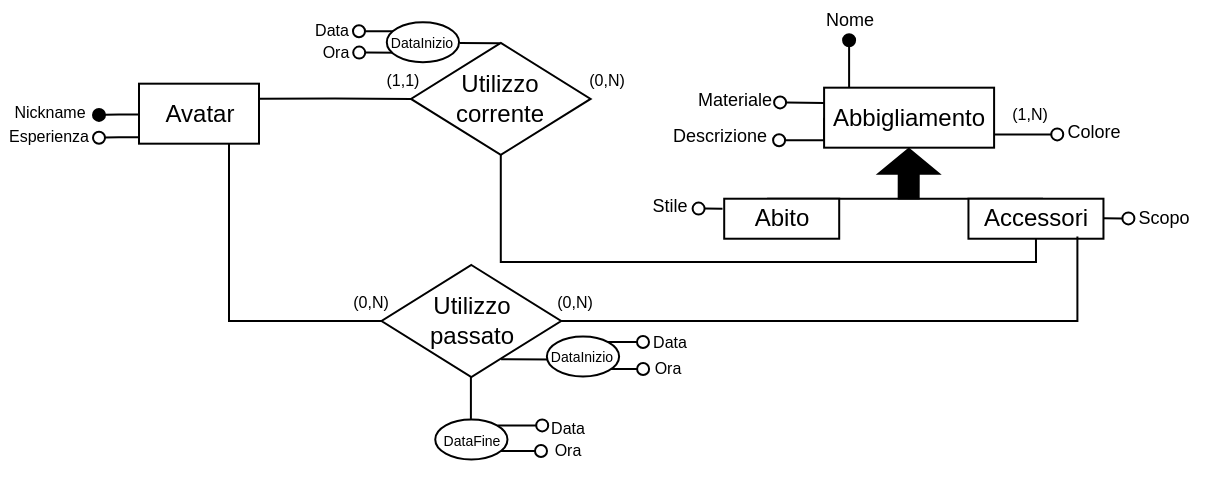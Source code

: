 <mxfile version="24.2.5" type="device">
  <diagram name="Pagina-1" id="oELHFDoz3eaRIfAOqtrW">
    <mxGraphModel dx="-103" dy="428" grid="1" gridSize="10" guides="1" tooltips="1" connect="1" arrows="1" fold="1" page="1" pageScale="1" pageWidth="827" pageHeight="1169" math="0" shadow="0">
      <root>
        <mxCell id="0" />
        <mxCell id="1" parent="0" />
        <mxCell id="pAa84dE6aRcJ8wuaaffE-1" style="edgeStyle=orthogonalEdgeStyle;rounded=0;orthogonalLoop=1;jettySize=auto;html=1;exitX=0;exitY=0.5;exitDx=0;exitDy=0;endArrow=oval;endFill=0;" parent="1" source="pAa84dE6aRcJ8wuaaffE-2" edge="1">
          <mxGeometry relative="1" as="geometry">
            <mxPoint x="1419.55" y="689.09" as="targetPoint" />
            <Array as="points">
              <mxPoint x="1442.55" y="689.09" />
            </Array>
          </mxGeometry>
        </mxCell>
        <mxCell id="pAa84dE6aRcJ8wuaaffE-2" value="Abbigliamento" style="whiteSpace=wrap;html=1;align=center;" parent="1" vertex="1">
          <mxGeometry x="1442.05" y="662.84" width="85" height="30" as="geometry" />
        </mxCell>
        <mxCell id="pAa84dE6aRcJ8wuaaffE-3" value="&lt;font style=&quot;font-size: 8px;&quot;&gt;Esperienza&lt;/font&gt;" style="text;html=1;align=center;verticalAlign=middle;whiteSpace=wrap;rounded=1;strokeColor=none;" parent="1" vertex="1">
          <mxGeometry x="1030" y="674.52" width="49" height="23" as="geometry" />
        </mxCell>
        <mxCell id="pAa84dE6aRcJ8wuaaffE-4" value="&lt;font style=&quot;font-size: 9px;&quot;&gt;Materiale&lt;/font&gt;" style="text;html=1;align=center;verticalAlign=middle;whiteSpace=wrap;rounded=0;" parent="1" vertex="1">
          <mxGeometry x="1379.55" y="660.84" width="35" height="15" as="geometry" />
        </mxCell>
        <mxCell id="pAa84dE6aRcJ8wuaaffE-6" value="&lt;font style=&quot;font-size: 8px;&quot;&gt;(1,N)&lt;/font&gt;" style="text;html=1;align=center;verticalAlign=middle;whiteSpace=wrap;rounded=1;strokeColor=none;glass=0;" parent="1" vertex="1">
          <mxGeometry x="1519.55" y="667.84" width="50" height="15" as="geometry" />
        </mxCell>
        <mxCell id="pAa84dE6aRcJ8wuaaffE-8" style="edgeStyle=orthogonalEdgeStyle;rounded=0;orthogonalLoop=1;jettySize=auto;html=1;exitX=0;exitY=0.25;exitDx=0;exitDy=0;endArrow=oval;endFill=1;" parent="1" edge="1">
          <mxGeometry relative="1" as="geometry">
            <mxPoint x="1079.5" y="676.46" as="targetPoint" />
            <mxPoint x="1099.5" y="676.23" as="sourcePoint" />
            <Array as="points">
              <mxPoint x="1089.5" y="676.46" />
            </Array>
          </mxGeometry>
        </mxCell>
        <mxCell id="pAa84dE6aRcJ8wuaaffE-9" value="&lt;font style=&quot;font-size: 8px;&quot;&gt;Nickname&lt;/font&gt;" style="text;html=1;align=center;verticalAlign=middle;whiteSpace=wrap;rounded=1;strokeColor=none;" parent="1" vertex="1">
          <mxGeometry x="1039.5" y="662.46" width="30" height="23.5" as="geometry" />
        </mxCell>
        <mxCell id="pAa84dE6aRcJ8wuaaffE-10" value="&lt;font style=&quot;font-size: 9px;&quot;&gt;Descrizione&lt;/font&gt;" style="text;html=1;align=center;verticalAlign=middle;whiteSpace=wrap;rounded=0;" parent="1" vertex="1">
          <mxGeometry x="1369.55" y="677.84" width="40" height="17" as="geometry" />
        </mxCell>
        <mxCell id="pAa84dE6aRcJ8wuaaffE-11" value="&lt;font style=&quot;font-size: 9px;&quot;&gt;Colore&lt;/font&gt;" style="text;html=1;align=center;verticalAlign=middle;whiteSpace=wrap;rounded=0;" parent="1" vertex="1">
          <mxGeometry x="1557.05" y="675.84" width="40" height="17" as="geometry" />
        </mxCell>
        <mxCell id="pAa84dE6aRcJ8wuaaffE-12" style="edgeStyle=orthogonalEdgeStyle;rounded=0;orthogonalLoop=1;jettySize=auto;html=1;exitX=1.011;exitY=0.878;exitDx=0;exitDy=0;endArrow=oval;endFill=0;exitPerimeter=0;" parent="1" edge="1">
          <mxGeometry relative="1" as="geometry">
            <mxPoint x="1527.055" y="686.29" as="sourcePoint" />
            <mxPoint x="1558.62" y="686.2" as="targetPoint" />
            <Array as="points">
              <mxPoint x="1538.62" y="686.2" />
              <mxPoint x="1538.62" y="686.2" />
            </Array>
          </mxGeometry>
        </mxCell>
        <mxCell id="pAa84dE6aRcJ8wuaaffE-13" value="&lt;font style=&quot;font-size: 9px;&quot;&gt;Nome&lt;/font&gt;" style="text;html=1;align=center;verticalAlign=middle;whiteSpace=wrap;rounded=0;" parent="1" vertex="1">
          <mxGeometry x="1434.55" y="619.09" width="40" height="17" as="geometry" />
        </mxCell>
        <mxCell id="pAa84dE6aRcJ8wuaaffE-14" style="edgeStyle=orthogonalEdgeStyle;rounded=0;orthogonalLoop=1;jettySize=auto;html=1;endArrow=oval;endFill=0;" parent="1" edge="1">
          <mxGeometry relative="1" as="geometry">
            <mxPoint x="1442.05" y="670.46" as="sourcePoint" />
            <mxPoint x="1420.05" y="670.21" as="targetPoint" />
            <Array as="points">
              <mxPoint x="1442.05" y="670.46" />
              <mxPoint x="1443.05" y="670.46" />
            </Array>
          </mxGeometry>
        </mxCell>
        <mxCell id="pAa84dE6aRcJ8wuaaffE-15" style="edgeStyle=orthogonalEdgeStyle;rounded=0;orthogonalLoop=1;jettySize=auto;html=1;endArrow=oval;endFill=1;" parent="1" edge="1">
          <mxGeometry relative="1" as="geometry">
            <mxPoint x="1454.55" y="662.84" as="sourcePoint" />
            <mxPoint x="1454.55" y="639.09" as="targetPoint" />
            <Array as="points">
              <mxPoint x="1454.55" y="662.84" />
            </Array>
          </mxGeometry>
        </mxCell>
        <mxCell id="pAa84dE6aRcJ8wuaaffE-18" value="" style="shape=flexArrow;endArrow=classic;html=1;rounded=0;fillColor=#000000;endWidth=19.231;endSize=3.849;exitX=0.513;exitY=0.543;exitDx=0;exitDy=0;exitPerimeter=0;" parent="1" source="pAa84dE6aRcJ8wuaaffE-20" edge="1">
          <mxGeometry width="50" height="50" relative="1" as="geometry">
            <mxPoint x="1484.55" y="719.09" as="sourcePoint" />
            <mxPoint x="1484.39" y="692.84" as="targetPoint" />
          </mxGeometry>
        </mxCell>
        <mxCell id="pAa84dE6aRcJ8wuaaffE-19" value="&lt;font style=&quot;font-size: 9px;&quot;&gt;Stile&lt;/font&gt;" style="text;html=1;align=center;verticalAlign=middle;whiteSpace=wrap;rounded=0;" parent="1" vertex="1">
          <mxGeometry x="1344.93" y="713.34" width="40" height="15" as="geometry" />
        </mxCell>
        <mxCell id="pAa84dE6aRcJ8wuaaffE-20" value="" style="line;strokeWidth=1;rotatable=0;dashed=0;labelPosition=right;align=left;verticalAlign=middle;spacingTop=0;spacingLeft=6;points=[];portConstraint=eastwest;" parent="1" vertex="1">
          <mxGeometry x="1413.55" y="713.34" width="138" height="10" as="geometry" />
        </mxCell>
        <mxCell id="pAa84dE6aRcJ8wuaaffE-30" style="edgeStyle=orthogonalEdgeStyle;rounded=0;orthogonalLoop=1;jettySize=auto;html=1;exitX=0.5;exitY=1;exitDx=0;exitDy=0;" parent="1" edge="1">
          <mxGeometry relative="1" as="geometry">
            <mxPoint x="1269.12" y="668.93" as="sourcePoint" />
            <mxPoint x="1269.12" y="668.93" as="targetPoint" />
          </mxGeometry>
        </mxCell>
        <mxCell id="pAa84dE6aRcJ8wuaaffE-31" value="&lt;font style=&quot;font-size: 8px;&quot;&gt;(1,1)&lt;/font&gt;" style="text;html=1;align=center;verticalAlign=middle;whiteSpace=wrap;rounded=1;strokeColor=none;glass=0;" parent="1" vertex="1">
          <mxGeometry x="1219.93" y="653.62" width="22.5" height="8.79" as="geometry" />
        </mxCell>
        <mxCell id="pAa84dE6aRcJ8wuaaffE-32" style="edgeStyle=orthogonalEdgeStyle;rounded=0;orthogonalLoop=1;jettySize=auto;html=1;exitX=0.5;exitY=1;exitDx=0;exitDy=0;" parent="1" edge="1">
          <mxGeometry relative="1" as="geometry">
            <mxPoint x="1195.58" y="663.66" as="sourcePoint" />
            <mxPoint x="1195.58" y="663.66" as="targetPoint" />
          </mxGeometry>
        </mxCell>
        <mxCell id="pAa84dE6aRcJ8wuaaffE-33" style="edgeStyle=orthogonalEdgeStyle;rounded=0;orthogonalLoop=1;jettySize=auto;html=1;exitX=0.5;exitY=1;exitDx=0;exitDy=0;" parent="1" edge="1">
          <mxGeometry relative="1" as="geometry">
            <mxPoint x="1321.51" y="637.8" as="sourcePoint" />
            <mxPoint x="1321.51" y="637.8" as="targetPoint" />
          </mxGeometry>
        </mxCell>
        <mxCell id="pAa84dE6aRcJ8wuaaffE-34" value="&lt;font style=&quot;font-size: 8px;&quot;&gt;(0,N)&lt;/font&gt;" style="text;html=1;align=center;verticalAlign=middle;whiteSpace=wrap;rounded=1;strokeColor=none;glass=0;" parent="1" vertex="1">
          <mxGeometry x="1322.43" y="653.62" width="22.5" height="8.79" as="geometry" />
        </mxCell>
        <mxCell id="pAa84dE6aRcJ8wuaaffE-38" style="edgeStyle=orthogonalEdgeStyle;rounded=0;orthogonalLoop=1;jettySize=auto;html=1;exitX=0;exitY=0.25;exitDx=0;exitDy=0;endArrow=oval;endFill=0;" parent="1" edge="1">
          <mxGeometry relative="1" as="geometry">
            <mxPoint x="1079.5" y="687.88" as="targetPoint" />
            <mxPoint x="1099.5" y="687.65" as="sourcePoint" />
            <Array as="points">
              <mxPoint x="1089.5" y="687.88" />
            </Array>
          </mxGeometry>
        </mxCell>
        <mxCell id="pAa84dE6aRcJ8wuaaffE-40" value="&lt;font style=&quot;font-size: 9px;&quot;&gt;Scopo&lt;/font&gt;" style="text;html=1;align=center;verticalAlign=middle;whiteSpace=wrap;rounded=0;" parent="1" vertex="1">
          <mxGeometry x="1591.73" y="718.06" width="40" height="17" as="geometry" />
        </mxCell>
        <mxCell id="pAa84dE6aRcJ8wuaaffE-41" style="edgeStyle=orthogonalEdgeStyle;rounded=0;orthogonalLoop=1;jettySize=auto;html=1;exitX=1.001;exitY=0.609;exitDx=0;exitDy=0;endArrow=oval;endFill=0;exitPerimeter=0;" parent="1" edge="1">
          <mxGeometry relative="1" as="geometry">
            <mxPoint x="1581.727" y="728.16" as="sourcePoint" />
            <mxPoint x="1594.16" y="727.91" as="targetPoint" />
          </mxGeometry>
        </mxCell>
        <mxCell id="pAa84dE6aRcJ8wuaaffE-42" style="edgeStyle=orthogonalEdgeStyle;rounded=0;orthogonalLoop=1;jettySize=auto;html=1;exitX=1.001;exitY=0.609;exitDx=0;exitDy=0;endArrow=oval;endFill=0;exitPerimeter=0;" parent="1" edge="1">
          <mxGeometry relative="1" as="geometry">
            <mxPoint x="1391.25" y="723.34" as="sourcePoint" />
            <mxPoint x="1379.25" y="723.35" as="targetPoint" />
          </mxGeometry>
        </mxCell>
        <mxCell id="GksiAxxbUaqmyW1joiUC-2" style="edgeStyle=orthogonalEdgeStyle;rounded=0;orthogonalLoop=1;jettySize=auto;html=1;exitX=0.5;exitY=1;exitDx=0;exitDy=0;entryX=0.5;entryY=1;entryDx=0;entryDy=0;endArrow=none;endFill=0;" edge="1" parent="1" source="pAa84dE6aRcJ8wuaaffE-66" target="pAa84dE6aRcJ8wuaaffE-82">
          <mxGeometry relative="1" as="geometry">
            <Array as="points">
              <mxPoint x="1280" y="750" />
              <mxPoint x="1548" y="750" />
            </Array>
          </mxGeometry>
        </mxCell>
        <mxCell id="pAa84dE6aRcJ8wuaaffE-66" value="Utilizzo&lt;div&gt;corrente&lt;/div&gt;" style="shape=rhombus;perimeter=rhombusPerimeter;whiteSpace=wrap;html=1;align=center;" parent="1" vertex="1">
          <mxGeometry x="1235.49" y="640.46" width="89.81" height="56" as="geometry" />
        </mxCell>
        <mxCell id="pAa84dE6aRcJ8wuaaffE-82" value="Accessori" style="whiteSpace=wrap;html=1;align=center;" parent="1" vertex="1">
          <mxGeometry x="1514.23" y="718.36" width="67.5" height="20" as="geometry" />
        </mxCell>
        <mxCell id="pAa84dE6aRcJ8wuaaffE-134" style="edgeStyle=orthogonalEdgeStyle;rounded=0;orthogonalLoop=1;jettySize=auto;html=1;exitX=1;exitY=0.25;exitDx=0;exitDy=0;entryX=0;entryY=0.5;entryDx=0;entryDy=0;endArrow=none;endFill=0;" parent="1" source="pAa84dE6aRcJ8wuaaffE-84" target="pAa84dE6aRcJ8wuaaffE-66" edge="1">
          <mxGeometry relative="1" as="geometry" />
        </mxCell>
        <mxCell id="GksiAxxbUaqmyW1joiUC-1" style="edgeStyle=orthogonalEdgeStyle;rounded=0;orthogonalLoop=1;jettySize=auto;html=1;exitX=0.75;exitY=1;exitDx=0;exitDy=0;entryX=0;entryY=0.5;entryDx=0;entryDy=0;endArrow=none;endFill=0;" edge="1" parent="1" source="pAa84dE6aRcJ8wuaaffE-84" target="pAa84dE6aRcJ8wuaaffE-123">
          <mxGeometry relative="1" as="geometry" />
        </mxCell>
        <mxCell id="pAa84dE6aRcJ8wuaaffE-84" value="Avatar" style="whiteSpace=wrap;html=1;align=center;" parent="1" vertex="1">
          <mxGeometry x="1099.5" y="660.84" width="60" height="30" as="geometry" />
        </mxCell>
        <mxCell id="pAa84dE6aRcJ8wuaaffE-86" value="&lt;font style=&quot;font-size: 8px;&quot;&gt;(0,N)&lt;/font&gt;" style="text;html=1;align=center;verticalAlign=middle;whiteSpace=wrap;rounded=1;strokeColor=none;glass=0;" parent="1" vertex="1">
          <mxGeometry x="1203.8" y="764.87" width="22.5" height="8.79" as="geometry" />
        </mxCell>
        <mxCell id="pAa84dE6aRcJ8wuaaffE-87" value="&lt;font style=&quot;font-size: 8px;&quot;&gt;(0,N)&lt;/font&gt;" style="text;html=1;align=center;verticalAlign=middle;whiteSpace=wrap;rounded=1;strokeColor=none;glass=0;" parent="1" vertex="1">
          <mxGeometry x="1306.3" y="764.87" width="22.5" height="8.79" as="geometry" />
        </mxCell>
        <mxCell id="pAa84dE6aRcJ8wuaaffE-88" value="Abito" style="whiteSpace=wrap;html=1;align=center;" parent="1" vertex="1">
          <mxGeometry x="1392.1" y="718.36" width="57.5" height="20" as="geometry" />
        </mxCell>
        <mxCell id="pAa84dE6aRcJ8wuaaffE-95" value="&lt;font style=&quot;font-size: 8px;&quot;&gt;Ora&lt;/font&gt;" style="text;html=1;align=center;verticalAlign=middle;whiteSpace=wrap;rounded=1;strokeColor=none;glass=0;" parent="1" vertex="1">
          <mxGeometry x="1182.99" y="638.64" width="30" height="11.5" as="geometry" />
        </mxCell>
        <mxCell id="pAa84dE6aRcJ8wuaaffE-96" style="edgeStyle=orthogonalEdgeStyle;rounded=0;orthogonalLoop=1;jettySize=auto;html=1;exitX=1;exitY=1;exitDx=0;exitDy=0;endArrow=oval;endFill=0;" parent="1" edge="1">
          <mxGeometry relative="1" as="geometry">
            <mxPoint x="1230.66" y="634.64" as="sourcePoint" />
            <mxPoint x="1209.486" y="634.783" as="targetPoint" />
          </mxGeometry>
        </mxCell>
        <mxCell id="pAa84dE6aRcJ8wuaaffE-97" value="&lt;font style=&quot;font-size: 8px;&quot;&gt;Data&lt;/font&gt;" style="text;html=1;align=center;verticalAlign=middle;whiteSpace=wrap;rounded=1;strokeColor=none;glass=0;" parent="1" vertex="1">
          <mxGeometry x="1180.58" y="630.14" width="30" height="6.5" as="geometry" />
        </mxCell>
        <mxCell id="pAa84dE6aRcJ8wuaaffE-98" style="edgeStyle=orthogonalEdgeStyle;rounded=0;orthogonalLoop=1;jettySize=auto;html=1;exitX=1;exitY=0;exitDx=0;exitDy=0;entryX=0.086;entryY=0.404;entryDx=0;entryDy=0;entryPerimeter=0;endArrow=oval;endFill=0;" parent="1" edge="1">
          <mxGeometry relative="1" as="geometry">
            <mxPoint x="1231.32" y="645.346" as="sourcePoint" />
            <mxPoint x="1209.625" y="646.049" as="targetPoint" />
          </mxGeometry>
        </mxCell>
        <mxCell id="pAa84dE6aRcJ8wuaaffE-99" value="&lt;p style=&quot;line-height: 110%;&quot;&gt;&lt;font style=&quot;font-size: 7px;&quot;&gt;DataInizio&lt;/font&gt;&lt;/p&gt;" style="ellipse;whiteSpace=wrap;html=1;" parent="1" vertex="1">
          <mxGeometry x="1223.4" y="630.14" width="36.12" height="20" as="geometry" />
        </mxCell>
        <mxCell id="pAa84dE6aRcJ8wuaaffE-100" value="&lt;font style=&quot;font-size: 8px;&quot;&gt;Ora&lt;/font&gt;" style="text;html=1;align=center;verticalAlign=middle;whiteSpace=wrap;rounded=1;strokeColor=none;glass=0;" parent="1" vertex="1">
          <mxGeometry x="1348.55" y="795.99" width="30" height="11.5" as="geometry" />
        </mxCell>
        <mxCell id="pAa84dE6aRcJ8wuaaffE-101" style="edgeStyle=orthogonalEdgeStyle;rounded=0;orthogonalLoop=1;jettySize=auto;html=1;exitX=1;exitY=1;exitDx=0;exitDy=0;endArrow=oval;endFill=0;" parent="1" edge="1">
          <mxGeometry relative="1" as="geometry">
            <mxPoint x="1330.116" y="803.49" as="sourcePoint" />
            <mxPoint x="1351.55" y="803.49" as="targetPoint" />
          </mxGeometry>
        </mxCell>
        <mxCell id="pAa84dE6aRcJ8wuaaffE-102" value="&lt;font style=&quot;font-size: 8px;&quot;&gt;Data&lt;/font&gt;" style="text;html=1;align=center;verticalAlign=middle;whiteSpace=wrap;rounded=1;strokeColor=none;glass=0;" parent="1" vertex="1">
          <mxGeometry x="1349.55" y="785.49" width="30" height="6.5" as="geometry" />
        </mxCell>
        <mxCell id="pAa84dE6aRcJ8wuaaffE-103" value="&lt;font style=&quot;font-size: 8px;&quot;&gt;Ora&lt;/font&gt;" style="text;html=1;align=center;verticalAlign=middle;whiteSpace=wrap;rounded=1;strokeColor=none;glass=0;" parent="1" vertex="1">
          <mxGeometry x="1298.5" y="837.38" width="30" height="11.5" as="geometry" />
        </mxCell>
        <mxCell id="pAa84dE6aRcJ8wuaaffE-104" style="edgeStyle=orthogonalEdgeStyle;rounded=0;orthogonalLoop=1;jettySize=auto;html=1;exitX=1;exitY=1;exitDx=0;exitDy=0;endArrow=oval;endFill=0;" parent="1" edge="1">
          <mxGeometry relative="1" as="geometry">
            <mxPoint x="1279.326" y="844.453" as="sourcePoint" />
            <mxPoint x="1300.5" y="844.31" as="targetPoint" />
          </mxGeometry>
        </mxCell>
        <mxCell id="pAa84dE6aRcJ8wuaaffE-105" value="&lt;font style=&quot;font-size: 8px;&quot;&gt;Data&lt;/font&gt;" style="text;html=1;align=center;verticalAlign=middle;whiteSpace=wrap;rounded=1;strokeColor=none;glass=0;" parent="1" vertex="1">
          <mxGeometry x="1298.5" y="828.51" width="30" height="6.5" as="geometry" />
        </mxCell>
        <mxCell id="pAa84dE6aRcJ8wuaaffE-106" style="edgeStyle=orthogonalEdgeStyle;rounded=0;orthogonalLoop=1;jettySize=auto;html=1;exitX=1;exitY=0;exitDx=0;exitDy=0;entryX=0.086;entryY=0.404;entryDx=0;entryDy=0;entryPerimeter=0;endArrow=oval;endFill=0;" parent="1" target="pAa84dE6aRcJ8wuaaffE-105" edge="1">
          <mxGeometry relative="1" as="geometry">
            <mxPoint x="1278.8" y="831.7" as="sourcePoint" />
          </mxGeometry>
        </mxCell>
        <mxCell id="pAa84dE6aRcJ8wuaaffE-107" value="&lt;p style=&quot;line-height: 110%;&quot;&gt;&lt;font style=&quot;font-size: 7px;&quot;&gt;DataFine&lt;/font&gt;&lt;/p&gt;" style="ellipse;whiteSpace=wrap;html=1;" parent="1" vertex="1">
          <mxGeometry x="1247.62" y="828.7" width="36.12" height="20" as="geometry" />
        </mxCell>
        <mxCell id="pAa84dE6aRcJ8wuaaffE-122" value="" style="endArrow=none;html=1;rounded=0;entryX=0.551;entryY=1.003;entryDx=0;entryDy=0;entryPerimeter=0;" parent="1" edge="1">
          <mxGeometry width="50" height="50" relative="1" as="geometry">
            <mxPoint x="1265.45" y="828.47" as="sourcePoint" />
            <mxPoint x="1265.45" y="805.41" as="targetPoint" />
          </mxGeometry>
        </mxCell>
        <mxCell id="pAa84dE6aRcJ8wuaaffE-123" value="Utilizzo&lt;div&gt;passato&lt;/div&gt;" style="shape=rhombus;perimeter=rhombusPerimeter;whiteSpace=wrap;html=1;align=center;" parent="1" vertex="1">
          <mxGeometry x="1220.77" y="751.49" width="89.81" height="56" as="geometry" />
        </mxCell>
        <mxCell id="pAa84dE6aRcJ8wuaaffE-124" value="" style="endArrow=none;html=1;rounded=0;entryX=0;entryY=0.5;entryDx=0;entryDy=0;" parent="1" edge="1">
          <mxGeometry width="50" height="50" relative="1" as="geometry">
            <mxPoint x="1259.93" y="640.46" as="sourcePoint" />
            <mxPoint x="1279.93" y="640.6" as="targetPoint" />
          </mxGeometry>
        </mxCell>
        <mxCell id="pAa84dE6aRcJ8wuaaffE-126" value="" style="endArrow=none;html=1;rounded=0;entryX=0;entryY=0.5;entryDx=0;entryDy=0;" parent="1" edge="1">
          <mxGeometry width="50" height="50" relative="1" as="geometry">
            <mxPoint x="1280.55" y="798.62" as="sourcePoint" />
            <mxPoint x="1305.88" y="798.76" as="targetPoint" />
          </mxGeometry>
        </mxCell>
        <mxCell id="pAa84dE6aRcJ8wuaaffE-127" style="edgeStyle=orthogonalEdgeStyle;rounded=0;orthogonalLoop=1;jettySize=auto;html=1;exitX=1;exitY=0;exitDx=0;exitDy=0;entryX=0.086;entryY=0.404;entryDx=0;entryDy=0;entryPerimeter=0;endArrow=oval;endFill=0;" parent="1" edge="1">
          <mxGeometry relative="1" as="geometry">
            <mxPoint x="1330.116" y="790.007" as="sourcePoint" />
            <mxPoint x="1351.47" y="789.336" as="targetPoint" />
          </mxGeometry>
        </mxCell>
        <mxCell id="pAa84dE6aRcJ8wuaaffE-128" value="&lt;p style=&quot;line-height: 110%;&quot;&gt;&lt;font style=&quot;font-size: 7px;&quot;&gt;DataInizio&lt;/font&gt;&lt;/p&gt;" style="ellipse;whiteSpace=wrap;html=1;" parent="1" vertex="1">
          <mxGeometry x="1303.44" y="787.28" width="36.12" height="20" as="geometry" />
        </mxCell>
        <mxCell id="pAa84dE6aRcJ8wuaaffE-137" style="edgeStyle=orthogonalEdgeStyle;rounded=0;orthogonalLoop=1;jettySize=auto;html=1;exitX=1;exitY=0.5;exitDx=0;exitDy=0;entryX=0.807;entryY=0.943;entryDx=0;entryDy=0;entryPerimeter=0;endArrow=none;endFill=0;" parent="1" source="pAa84dE6aRcJ8wuaaffE-123" target="pAa84dE6aRcJ8wuaaffE-82" edge="1">
          <mxGeometry relative="1" as="geometry" />
        </mxCell>
      </root>
    </mxGraphModel>
  </diagram>
</mxfile>
